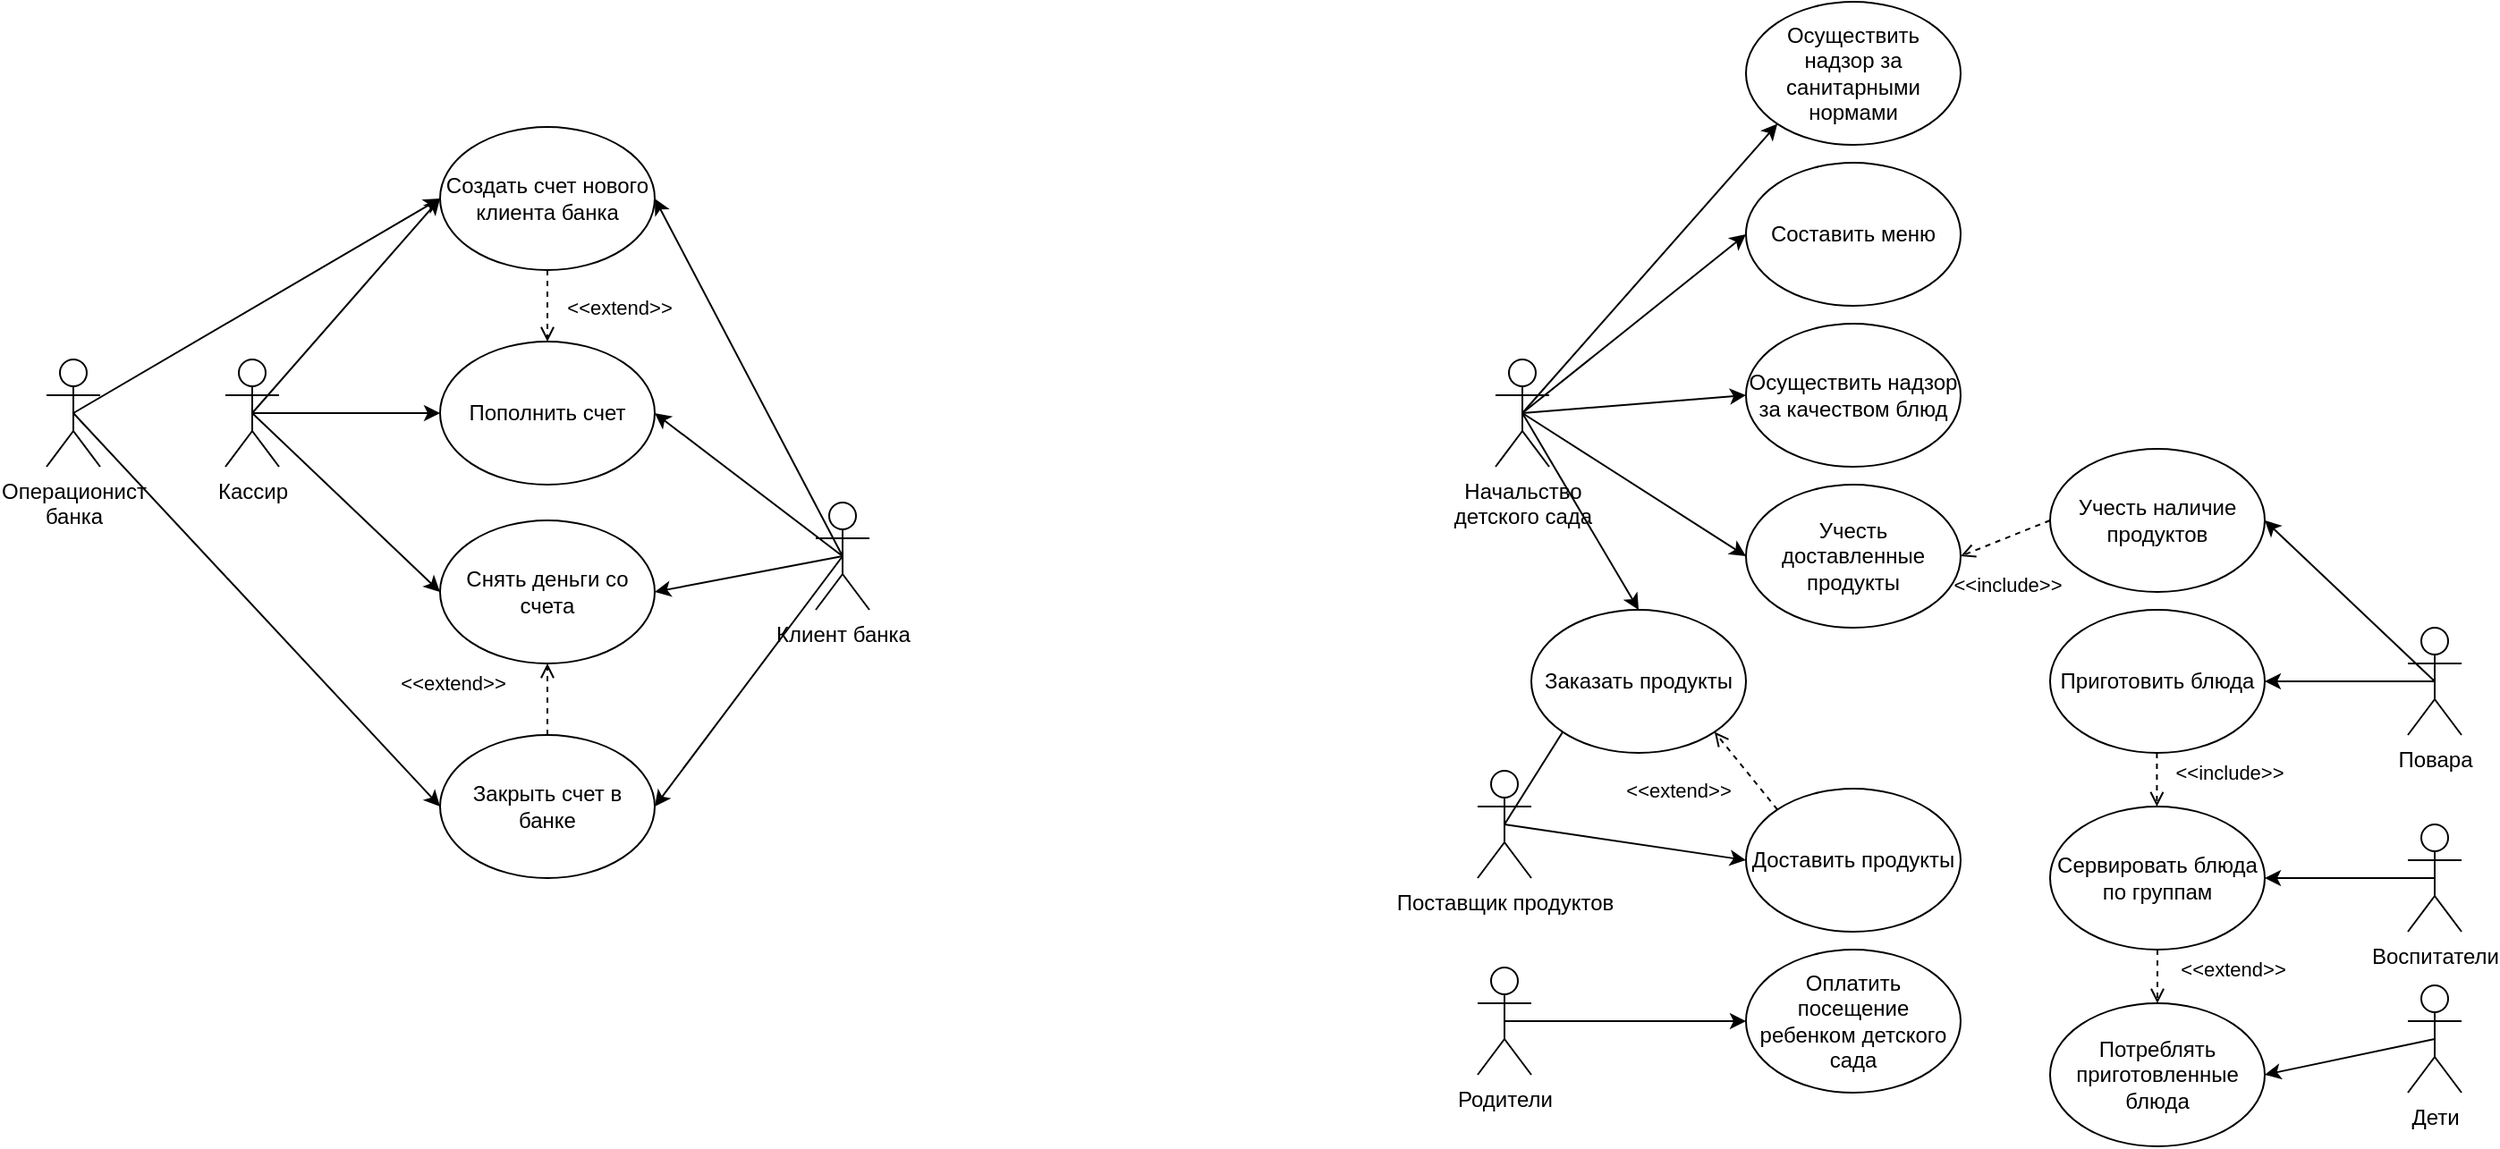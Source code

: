 <mxfile version="14.5.1" type="device"><diagram id="P7VA1BnbMN_VXvX27eVW" name="Page-1"><mxGraphModel dx="1531" dy="790" grid="0" gridSize="10" guides="1" tooltips="1" connect="1" arrows="1" fold="1" page="1" pageScale="1" pageWidth="827" pageHeight="1169" math="0" shadow="0"><root><mxCell id="0"/><mxCell id="1" parent="0"/><mxCell id="M2apLBnNFCnI3JarzKq0-1" value="Поставщик продуктов&lt;br&gt;&lt;br&gt;" style="shape=umlActor;verticalLabelPosition=bottom;verticalAlign=top;html=1;outlineConnect=0;" vertex="1" parent="1"><mxGeometry x="180" y="610" width="30" height="60" as="geometry"/></mxCell><mxCell id="M2apLBnNFCnI3JarzKq0-3" value="Начальство &lt;br&gt;детского сада&lt;br&gt;" style="shape=umlActor;verticalLabelPosition=bottom;verticalAlign=top;html=1;outlineConnect=0;" vertex="1" parent="1"><mxGeometry x="190" y="380" width="30" height="60" as="geometry"/></mxCell><mxCell id="M2apLBnNFCnI3JarzKq0-4" value="Воспитатели&lt;br&gt;" style="shape=umlActor;verticalLabelPosition=bottom;verticalAlign=top;html=1;outlineConnect=0;" vertex="1" parent="1"><mxGeometry x="700" y="640" width="30" height="60" as="geometry"/></mxCell><mxCell id="M2apLBnNFCnI3JarzKq0-6" value="Повара&lt;br&gt;" style="shape=umlActor;verticalLabelPosition=bottom;verticalAlign=top;html=1;outlineConnect=0;" vertex="1" parent="1"><mxGeometry x="700" y="530" width="30" height="60" as="geometry"/></mxCell><mxCell id="M2apLBnNFCnI3JarzKq0-7" value="Приготовить блюда" style="ellipse;whiteSpace=wrap;html=1;" vertex="1" parent="1"><mxGeometry x="500" y="520" width="120" height="80" as="geometry"/></mxCell><mxCell id="M2apLBnNFCnI3JarzKq0-10" value="Сервировать блюда по группам" style="ellipse;whiteSpace=wrap;html=1;" vertex="1" parent="1"><mxGeometry x="500" y="630" width="120" height="80" as="geometry"/></mxCell><mxCell id="M2apLBnNFCnI3JarzKq0-11" value="Доставить продукты" style="ellipse;whiteSpace=wrap;html=1;" vertex="1" parent="1"><mxGeometry x="330" y="620" width="120" height="80" as="geometry"/></mxCell><mxCell id="M2apLBnNFCnI3JarzKq0-12" value="Учесть доставленные продукты" style="ellipse;whiteSpace=wrap;html=1;" vertex="1" parent="1"><mxGeometry x="330" y="450" width="120" height="80" as="geometry"/></mxCell><mxCell id="M2apLBnNFCnI3JarzKq0-13" value="Осуществить надзор за качеством блюд" style="ellipse;whiteSpace=wrap;html=1;" vertex="1" parent="1"><mxGeometry x="330" y="360" width="120" height="80" as="geometry"/></mxCell><mxCell id="M2apLBnNFCnI3JarzKq0-15" value="" style="endArrow=classic;html=1;entryX=1;entryY=0.5;entryDx=0;entryDy=0;exitX=0.5;exitY=0.5;exitDx=0;exitDy=0;exitPerimeter=0;" edge="1" parent="1" source="M2apLBnNFCnI3JarzKq0-6" target="M2apLBnNFCnI3JarzKq0-7"><mxGeometry width="50" height="50" relative="1" as="geometry"><mxPoint x="470" y="750" as="sourcePoint"/><mxPoint x="520" y="700" as="targetPoint"/></mxGeometry></mxCell><mxCell id="M2apLBnNFCnI3JarzKq0-16" value="" style="endArrow=classic;html=1;entryX=1;entryY=0.5;entryDx=0;entryDy=0;exitX=0.5;exitY=0.5;exitDx=0;exitDy=0;exitPerimeter=0;" edge="1" parent="1" source="M2apLBnNFCnI3JarzKq0-4" target="M2apLBnNFCnI3JarzKq0-10"><mxGeometry width="50" height="50" relative="1" as="geometry"><mxPoint x="835" y="840" as="sourcePoint"/><mxPoint x="660" y="480" as="targetPoint"/></mxGeometry></mxCell><mxCell id="M2apLBnNFCnI3JarzKq0-17" value="" style="endArrow=classic;html=1;entryX=0;entryY=0.5;entryDx=0;entryDy=0;exitX=0.5;exitY=0.5;exitDx=0;exitDy=0;exitPerimeter=0;" edge="1" parent="1" source="M2apLBnNFCnI3JarzKq0-3" target="M2apLBnNFCnI3JarzKq0-13"><mxGeometry width="50" height="50" relative="1" as="geometry"><mxPoint x="645" y="560" as="sourcePoint"/><mxPoint x="470" y="200" as="targetPoint"/></mxGeometry></mxCell><mxCell id="M2apLBnNFCnI3JarzKq0-18" value="" style="endArrow=classic;html=1;entryX=0;entryY=0.5;entryDx=0;entryDy=0;exitX=0.5;exitY=0.5;exitDx=0;exitDy=0;exitPerimeter=0;" edge="1" parent="1" source="M2apLBnNFCnI3JarzKq0-1" target="M2apLBnNFCnI3JarzKq0-11"><mxGeometry width="50" height="50" relative="1" as="geometry"><mxPoint x="655" y="570" as="sourcePoint"/><mxPoint x="480" y="210" as="targetPoint"/></mxGeometry></mxCell><mxCell id="M2apLBnNFCnI3JarzKq0-19" value="" style="endArrow=classic;html=1;entryX=0;entryY=0.5;entryDx=0;entryDy=0;exitX=0.5;exitY=0.5;exitDx=0;exitDy=0;exitPerimeter=0;" edge="1" parent="1" source="M2apLBnNFCnI3JarzKq0-3" target="M2apLBnNFCnI3JarzKq0-12"><mxGeometry width="50" height="50" relative="1" as="geometry"><mxPoint x="665" y="580" as="sourcePoint"/><mxPoint x="490" y="220" as="targetPoint"/></mxGeometry></mxCell><mxCell id="M2apLBnNFCnI3JarzKq0-23" value="&amp;lt;&amp;lt;include&amp;gt;&amp;gt;" style="html=1;verticalAlign=bottom;labelBackgroundColor=none;endArrow=open;endFill=0;dashed=1;exitX=0.5;exitY=1;exitDx=0;exitDy=0;entryX=0.5;entryY=0;entryDx=0;entryDy=0;" edge="1" parent="1"><mxGeometry x="0.333" y="40" width="160" relative="1" as="geometry"><mxPoint x="559.71" y="600" as="sourcePoint"/><mxPoint x="559.71" y="630" as="targetPoint"/><mxPoint as="offset"/></mxGeometry></mxCell><mxCell id="M2apLBnNFCnI3JarzKq0-24" value="Заказать продукты" style="ellipse;whiteSpace=wrap;html=1;" vertex="1" parent="1"><mxGeometry x="210" y="520" width="120" height="80" as="geometry"/></mxCell><mxCell id="M2apLBnNFCnI3JarzKq0-25" value="" style="endArrow=classic;html=1;entryX=0.5;entryY=0;entryDx=0;entryDy=0;exitX=0.5;exitY=0.5;exitDx=0;exitDy=0;exitPerimeter=0;" edge="1" parent="1" source="M2apLBnNFCnI3JarzKq0-3" target="M2apLBnNFCnI3JarzKq0-24"><mxGeometry width="50" height="50" relative="1" as="geometry"><mxPoint x="215" y="400" as="sourcePoint"/><mxPoint x="340" y="500" as="targetPoint"/></mxGeometry></mxCell><mxCell id="M2apLBnNFCnI3JarzKq0-28" value="Учесть&amp;nbsp;наличие продуктов" style="ellipse;whiteSpace=wrap;html=1;" vertex="1" parent="1"><mxGeometry x="500" y="430" width="120" height="80" as="geometry"/></mxCell><mxCell id="M2apLBnNFCnI3JarzKq0-29" value="" style="endArrow=classic;html=1;entryX=1;entryY=0.5;entryDx=0;entryDy=0;exitX=0.5;exitY=0.5;exitDx=0;exitDy=0;exitPerimeter=0;" edge="1" parent="1" source="M2apLBnNFCnI3JarzKq0-6" target="M2apLBnNFCnI3JarzKq0-28"><mxGeometry width="50" height="50" relative="1" as="geometry"><mxPoint x="725" y="570" as="sourcePoint"/><mxPoint x="630" y="570" as="targetPoint"/></mxGeometry></mxCell><mxCell id="M2apLBnNFCnI3JarzKq0-30" value="Осуществить надзор&amp;nbsp;за санитарными нормами" style="ellipse;whiteSpace=wrap;html=1;" vertex="1" parent="1"><mxGeometry x="330" y="180" width="120" height="80" as="geometry"/></mxCell><mxCell id="M2apLBnNFCnI3JarzKq0-31" value="" style="endArrow=classic;html=1;entryX=0;entryY=1;entryDx=0;entryDy=0;exitX=0.5;exitY=0.5;exitDx=0;exitDy=0;exitPerimeter=0;" edge="1" parent="1" source="M2apLBnNFCnI3JarzKq0-3" target="M2apLBnNFCnI3JarzKq0-30"><mxGeometry width="50" height="50" relative="1" as="geometry"><mxPoint x="215" y="460" as="sourcePoint"/><mxPoint x="340" y="400" as="targetPoint"/></mxGeometry></mxCell><mxCell id="M2apLBnNFCnI3JarzKq0-32" value="Составить меню" style="ellipse;whiteSpace=wrap;html=1;" vertex="1" parent="1"><mxGeometry x="330" y="270" width="120" height="80" as="geometry"/></mxCell><mxCell id="M2apLBnNFCnI3JarzKq0-33" value="" style="endArrow=classic;html=1;entryX=0;entryY=0.5;entryDx=0;entryDy=0;exitX=0.5;exitY=0.5;exitDx=0;exitDy=0;exitPerimeter=0;" edge="1" parent="1" source="M2apLBnNFCnI3JarzKq0-3" target="M2apLBnNFCnI3JarzKq0-32"><mxGeometry width="50" height="50" relative="1" as="geometry"><mxPoint x="215" y="420" as="sourcePoint"/><mxPoint x="357.574" y="218.284" as="targetPoint"/></mxGeometry></mxCell><mxCell id="M2apLBnNFCnI3JarzKq0-35" value="Дети" style="shape=umlActor;verticalLabelPosition=bottom;verticalAlign=top;html=1;" vertex="1" parent="1"><mxGeometry x="700" y="730" width="30" height="60" as="geometry"/></mxCell><mxCell id="M2apLBnNFCnI3JarzKq0-36" value="Потреблять приготовленные блюда" style="ellipse;whiteSpace=wrap;html=1;" vertex="1" parent="1"><mxGeometry x="500" y="740" width="120" height="80" as="geometry"/></mxCell><mxCell id="M2apLBnNFCnI3JarzKq0-37" value="" style="endArrow=classic;html=1;entryX=1;entryY=0.5;entryDx=0;entryDy=0;exitX=0.5;exitY=0.5;exitDx=0;exitDy=0;exitPerimeter=0;" edge="1" parent="1" source="M2apLBnNFCnI3JarzKq0-35" target="M2apLBnNFCnI3JarzKq0-36"><mxGeometry width="50" height="50" relative="1" as="geometry"><mxPoint x="725" y="640" as="sourcePoint"/><mxPoint x="630" y="640" as="targetPoint"/></mxGeometry></mxCell><mxCell id="M2apLBnNFCnI3JarzKq0-38" value="&amp;lt;&amp;lt;include&amp;gt;&amp;gt;" style="html=1;verticalAlign=bottom;labelBackgroundColor=none;endArrow=open;endFill=0;dashed=1;exitX=0;exitY=0.5;exitDx=0;exitDy=0;entryX=1;entryY=0.5;entryDx=0;entryDy=0;" edge="1" parent="1" source="M2apLBnNFCnI3JarzKq0-28" target="M2apLBnNFCnI3JarzKq0-12"><mxGeometry x="0.471" y="33" width="160" relative="1" as="geometry"><mxPoint x="490" y="560" as="sourcePoint"/><mxPoint x="490" y="460" as="targetPoint"/><mxPoint as="offset"/></mxGeometry></mxCell><mxCell id="M2apLBnNFCnI3JarzKq0-39" value="" style="endArrow=none;html=1;entryX=0;entryY=1;entryDx=0;entryDy=0;exitX=0.5;exitY=0.5;exitDx=0;exitDy=0;exitPerimeter=0;" edge="1" parent="1" source="M2apLBnNFCnI3JarzKq0-1" target="M2apLBnNFCnI3JarzKq0-24"><mxGeometry width="50" height="50" relative="1" as="geometry"><mxPoint x="230" y="660" as="sourcePoint"/><mxPoint x="280" y="610" as="targetPoint"/></mxGeometry></mxCell><mxCell id="M2apLBnNFCnI3JarzKq0-40" value="&amp;lt;&amp;lt;extend&amp;gt;&amp;gt;" style="html=1;verticalAlign=bottom;labelBackgroundColor=none;endArrow=open;endFill=0;dashed=1;exitX=0;exitY=0;exitDx=0;exitDy=0;entryX=1;entryY=1;entryDx=0;entryDy=0;" edge="1" parent="1" source="M2apLBnNFCnI3JarzKq0-11" target="M2apLBnNFCnI3JarzKq0-24"><mxGeometry x="0.295" y="42" width="160" relative="1" as="geometry"><mxPoint x="340" y="630" as="sourcePoint"/><mxPoint x="500" y="630" as="targetPoint"/><mxPoint as="offset"/></mxGeometry></mxCell><mxCell id="M2apLBnNFCnI3JarzKq0-41" value="Родители" style="shape=umlActor;verticalLabelPosition=bottom;verticalAlign=top;html=1;" vertex="1" parent="1"><mxGeometry x="180" y="720" width="30" height="60" as="geometry"/></mxCell><mxCell id="M2apLBnNFCnI3JarzKq0-42" value="Оплатить посещение ребенком детского сада" style="ellipse;whiteSpace=wrap;html=1;" vertex="1" parent="1"><mxGeometry x="330" y="710" width="120" height="80" as="geometry"/></mxCell><mxCell id="M2apLBnNFCnI3JarzKq0-43" value="" style="endArrow=classic;html=1;exitX=0.5;exitY=0.5;exitDx=0;exitDy=0;exitPerimeter=0;entryX=0;entryY=0.5;entryDx=0;entryDy=0;" edge="1" parent="1" source="M2apLBnNFCnI3JarzKq0-41" target="M2apLBnNFCnI3JarzKq0-42"><mxGeometry width="50" height="50" relative="1" as="geometry"><mxPoint x="240" y="810" as="sourcePoint"/><mxPoint x="290" y="760" as="targetPoint"/></mxGeometry></mxCell><mxCell id="M2apLBnNFCnI3JarzKq0-44" value="Клиент банка&lt;br&gt;" style="shape=umlActor;verticalLabelPosition=bottom;verticalAlign=top;html=1;outlineConnect=0;" vertex="1" parent="1"><mxGeometry x="-190" y="460" width="30" height="60" as="geometry"/></mxCell><mxCell id="M2apLBnNFCnI3JarzKq0-45" value="Кассир&lt;br&gt;" style="shape=umlActor;verticalLabelPosition=bottom;verticalAlign=top;html=1;outlineConnect=0;" vertex="1" parent="1"><mxGeometry x="-520" y="380" width="30" height="60" as="geometry"/></mxCell><mxCell id="M2apLBnNFCnI3JarzKq0-46" value="Создать счет нового клиента банка&lt;br&gt;" style="ellipse;whiteSpace=wrap;html=1;" vertex="1" parent="1"><mxGeometry x="-400" y="250" width="120" height="80" as="geometry"/></mxCell><mxCell id="M2apLBnNFCnI3JarzKq0-47" value="Пополнить счет&lt;br&gt;" style="ellipse;whiteSpace=wrap;html=1;" vertex="1" parent="1"><mxGeometry x="-400" y="370" width="120" height="80" as="geometry"/></mxCell><mxCell id="M2apLBnNFCnI3JarzKq0-48" value="Снять деньги со счета" style="ellipse;whiteSpace=wrap;html=1;" vertex="1" parent="1"><mxGeometry x="-400" y="470" width="120" height="80" as="geometry"/></mxCell><mxCell id="M2apLBnNFCnI3JarzKq0-49" value="Закрыть счет в банке" style="ellipse;whiteSpace=wrap;html=1;" vertex="1" parent="1"><mxGeometry x="-400" y="590" width="120" height="80" as="geometry"/></mxCell><mxCell id="M2apLBnNFCnI3JarzKq0-50" value="Операционист &lt;br&gt;банка" style="shape=umlActor;verticalLabelPosition=bottom;verticalAlign=top;html=1;outlineConnect=0;" vertex="1" parent="1"><mxGeometry x="-620" y="380" width="30" height="60" as="geometry"/></mxCell><mxCell id="M2apLBnNFCnI3JarzKq0-51" value="" style="endArrow=classic;html=1;exitX=0.5;exitY=0.5;exitDx=0;exitDy=0;exitPerimeter=0;entryX=0;entryY=0.5;entryDx=0;entryDy=0;" edge="1" parent="1" source="M2apLBnNFCnI3JarzKq0-45" target="M2apLBnNFCnI3JarzKq0-46"><mxGeometry width="50" height="50" relative="1" as="geometry"><mxPoint x="-380" y="500" as="sourcePoint"/><mxPoint x="-330" y="450" as="targetPoint"/></mxGeometry></mxCell><mxCell id="M2apLBnNFCnI3JarzKq0-53" value="" style="endArrow=classic;html=1;entryX=0;entryY=0.5;entryDx=0;entryDy=0;exitX=0.5;exitY=0.5;exitDx=0;exitDy=0;exitPerimeter=0;" edge="1" parent="1" source="M2apLBnNFCnI3JarzKq0-45" target="M2apLBnNFCnI3JarzKq0-48"><mxGeometry width="50" height="50" relative="1" as="geometry"><mxPoint x="-500" y="410" as="sourcePoint"/><mxPoint x="-380" y="330" as="targetPoint"/></mxGeometry></mxCell><mxCell id="M2apLBnNFCnI3JarzKq0-55" value="" style="endArrow=classic;html=1;exitX=0.5;exitY=0.5;exitDx=0;exitDy=0;exitPerimeter=0;entryX=0;entryY=0.5;entryDx=0;entryDy=0;" edge="1" parent="1" source="M2apLBnNFCnI3JarzKq0-50" target="M2apLBnNFCnI3JarzKq0-49"><mxGeometry width="50" height="50" relative="1" as="geometry"><mxPoint x="-465" y="450" as="sourcePoint"/><mxPoint x="-360" y="350" as="targetPoint"/></mxGeometry></mxCell><mxCell id="M2apLBnNFCnI3JarzKq0-56" value="" style="endArrow=classic;html=1;exitX=0.5;exitY=0.5;exitDx=0;exitDy=0;exitPerimeter=0;entryX=0;entryY=0.5;entryDx=0;entryDy=0;" edge="1" parent="1" source="M2apLBnNFCnI3JarzKq0-50" target="M2apLBnNFCnI3JarzKq0-46"><mxGeometry width="50" height="50" relative="1" as="geometry"><mxPoint x="-455" y="460" as="sourcePoint"/><mxPoint x="-350" y="360" as="targetPoint"/></mxGeometry></mxCell><mxCell id="M2apLBnNFCnI3JarzKq0-57" value="&amp;lt;&amp;lt;extend&amp;gt;&amp;gt;" style="html=1;verticalAlign=bottom;labelBackgroundColor=none;endArrow=open;endFill=0;dashed=1;exitX=0.5;exitY=1;exitDx=0;exitDy=0;entryX=0.5;entryY=0;entryDx=0;entryDy=0;" edge="1" parent="1" source="M2apLBnNFCnI3JarzKq0-46" target="M2apLBnNFCnI3JarzKq0-47"><mxGeometry x="0.5" y="40" width="160" relative="1" as="geometry"><mxPoint x="-290" y="350" as="sourcePoint"/><mxPoint x="-130" y="350" as="targetPoint"/><mxPoint as="offset"/></mxGeometry></mxCell><mxCell id="M2apLBnNFCnI3JarzKq0-58" value="&amp;lt;&amp;lt;extend&amp;gt;&amp;gt;" style="html=1;verticalAlign=bottom;labelBackgroundColor=none;endArrow=open;endFill=0;dashed=1;entryX=0.5;entryY=1;entryDx=0;entryDy=0;" edge="1" parent="1" source="M2apLBnNFCnI3JarzKq0-49" target="M2apLBnNFCnI3JarzKq0-48"><mxGeometry y="53" width="160" relative="1" as="geometry"><mxPoint x="-380" y="560" as="sourcePoint"/><mxPoint x="-330" y="380" as="targetPoint"/><mxPoint as="offset"/></mxGeometry></mxCell><mxCell id="M2apLBnNFCnI3JarzKq0-59" value="" style="endArrow=classic;html=1;entryX=1;entryY=0.5;entryDx=0;entryDy=0;exitX=0.5;exitY=0.5;exitDx=0;exitDy=0;exitPerimeter=0;" edge="1" parent="1" source="M2apLBnNFCnI3JarzKq0-44" target="M2apLBnNFCnI3JarzKq0-46"><mxGeometry width="50" height="50" relative="1" as="geometry"><mxPoint x="-495" y="420" as="sourcePoint"/><mxPoint x="-390" y="520" as="targetPoint"/></mxGeometry></mxCell><mxCell id="M2apLBnNFCnI3JarzKq0-60" value="" style="endArrow=classic;html=1;entryX=1;entryY=0.5;entryDx=0;entryDy=0;exitX=0.5;exitY=0.5;exitDx=0;exitDy=0;exitPerimeter=0;" edge="1" parent="1" source="M2apLBnNFCnI3JarzKq0-44" target="M2apLBnNFCnI3JarzKq0-47"><mxGeometry width="50" height="50" relative="1" as="geometry"><mxPoint x="-485" y="430" as="sourcePoint"/><mxPoint x="-380" y="530" as="targetPoint"/></mxGeometry></mxCell><mxCell id="M2apLBnNFCnI3JarzKq0-61" value="" style="endArrow=classic;html=1;entryX=1;entryY=0.5;entryDx=0;entryDy=0;exitX=0.5;exitY=0.5;exitDx=0;exitDy=0;exitPerimeter=0;" edge="1" parent="1" source="M2apLBnNFCnI3JarzKq0-44" target="M2apLBnNFCnI3JarzKq0-48"><mxGeometry width="50" height="50" relative="1" as="geometry"><mxPoint x="-475" y="440" as="sourcePoint"/><mxPoint x="-370" y="540" as="targetPoint"/></mxGeometry></mxCell><mxCell id="M2apLBnNFCnI3JarzKq0-62" value="" style="endArrow=classic;html=1;entryX=1;entryY=0.5;entryDx=0;entryDy=0;exitX=0.5;exitY=0.5;exitDx=0;exitDy=0;exitPerimeter=0;" edge="1" parent="1" source="M2apLBnNFCnI3JarzKq0-44" target="M2apLBnNFCnI3JarzKq0-49"><mxGeometry width="50" height="50" relative="1" as="geometry"><mxPoint x="-465" y="450" as="sourcePoint"/><mxPoint x="-360" y="550" as="targetPoint"/></mxGeometry></mxCell><mxCell id="M2apLBnNFCnI3JarzKq0-63" value="" style="endArrow=classic;html=1;entryX=0;entryY=0.5;entryDx=0;entryDy=0;exitX=0.5;exitY=0.5;exitDx=0;exitDy=0;exitPerimeter=0;" edge="1" parent="1" source="M2apLBnNFCnI3JarzKq0-45" target="M2apLBnNFCnI3JarzKq0-47"><mxGeometry width="50" height="50" relative="1" as="geometry"><mxPoint x="-455" y="460" as="sourcePoint"/><mxPoint x="-350" y="560" as="targetPoint"/></mxGeometry></mxCell><mxCell id="M2apLBnNFCnI3JarzKq0-64" value="&amp;lt;&amp;lt;extend&amp;gt;&amp;gt;" style="html=1;verticalAlign=bottom;labelBackgroundColor=none;endArrow=open;endFill=0;dashed=1;exitX=0.5;exitY=1;exitDx=0;exitDy=0;entryX=0.5;entryY=0;entryDx=0;entryDy=0;" edge="1" parent="1" source="M2apLBnNFCnI3JarzKq0-10" target="M2apLBnNFCnI3JarzKq0-36"><mxGeometry x="0.295" y="42" width="160" relative="1" as="geometry"><mxPoint x="357.574" y="641.716" as="sourcePoint"/><mxPoint x="322.426" y="598.284" as="targetPoint"/><mxPoint as="offset"/></mxGeometry></mxCell></root></mxGraphModel></diagram></mxfile>
